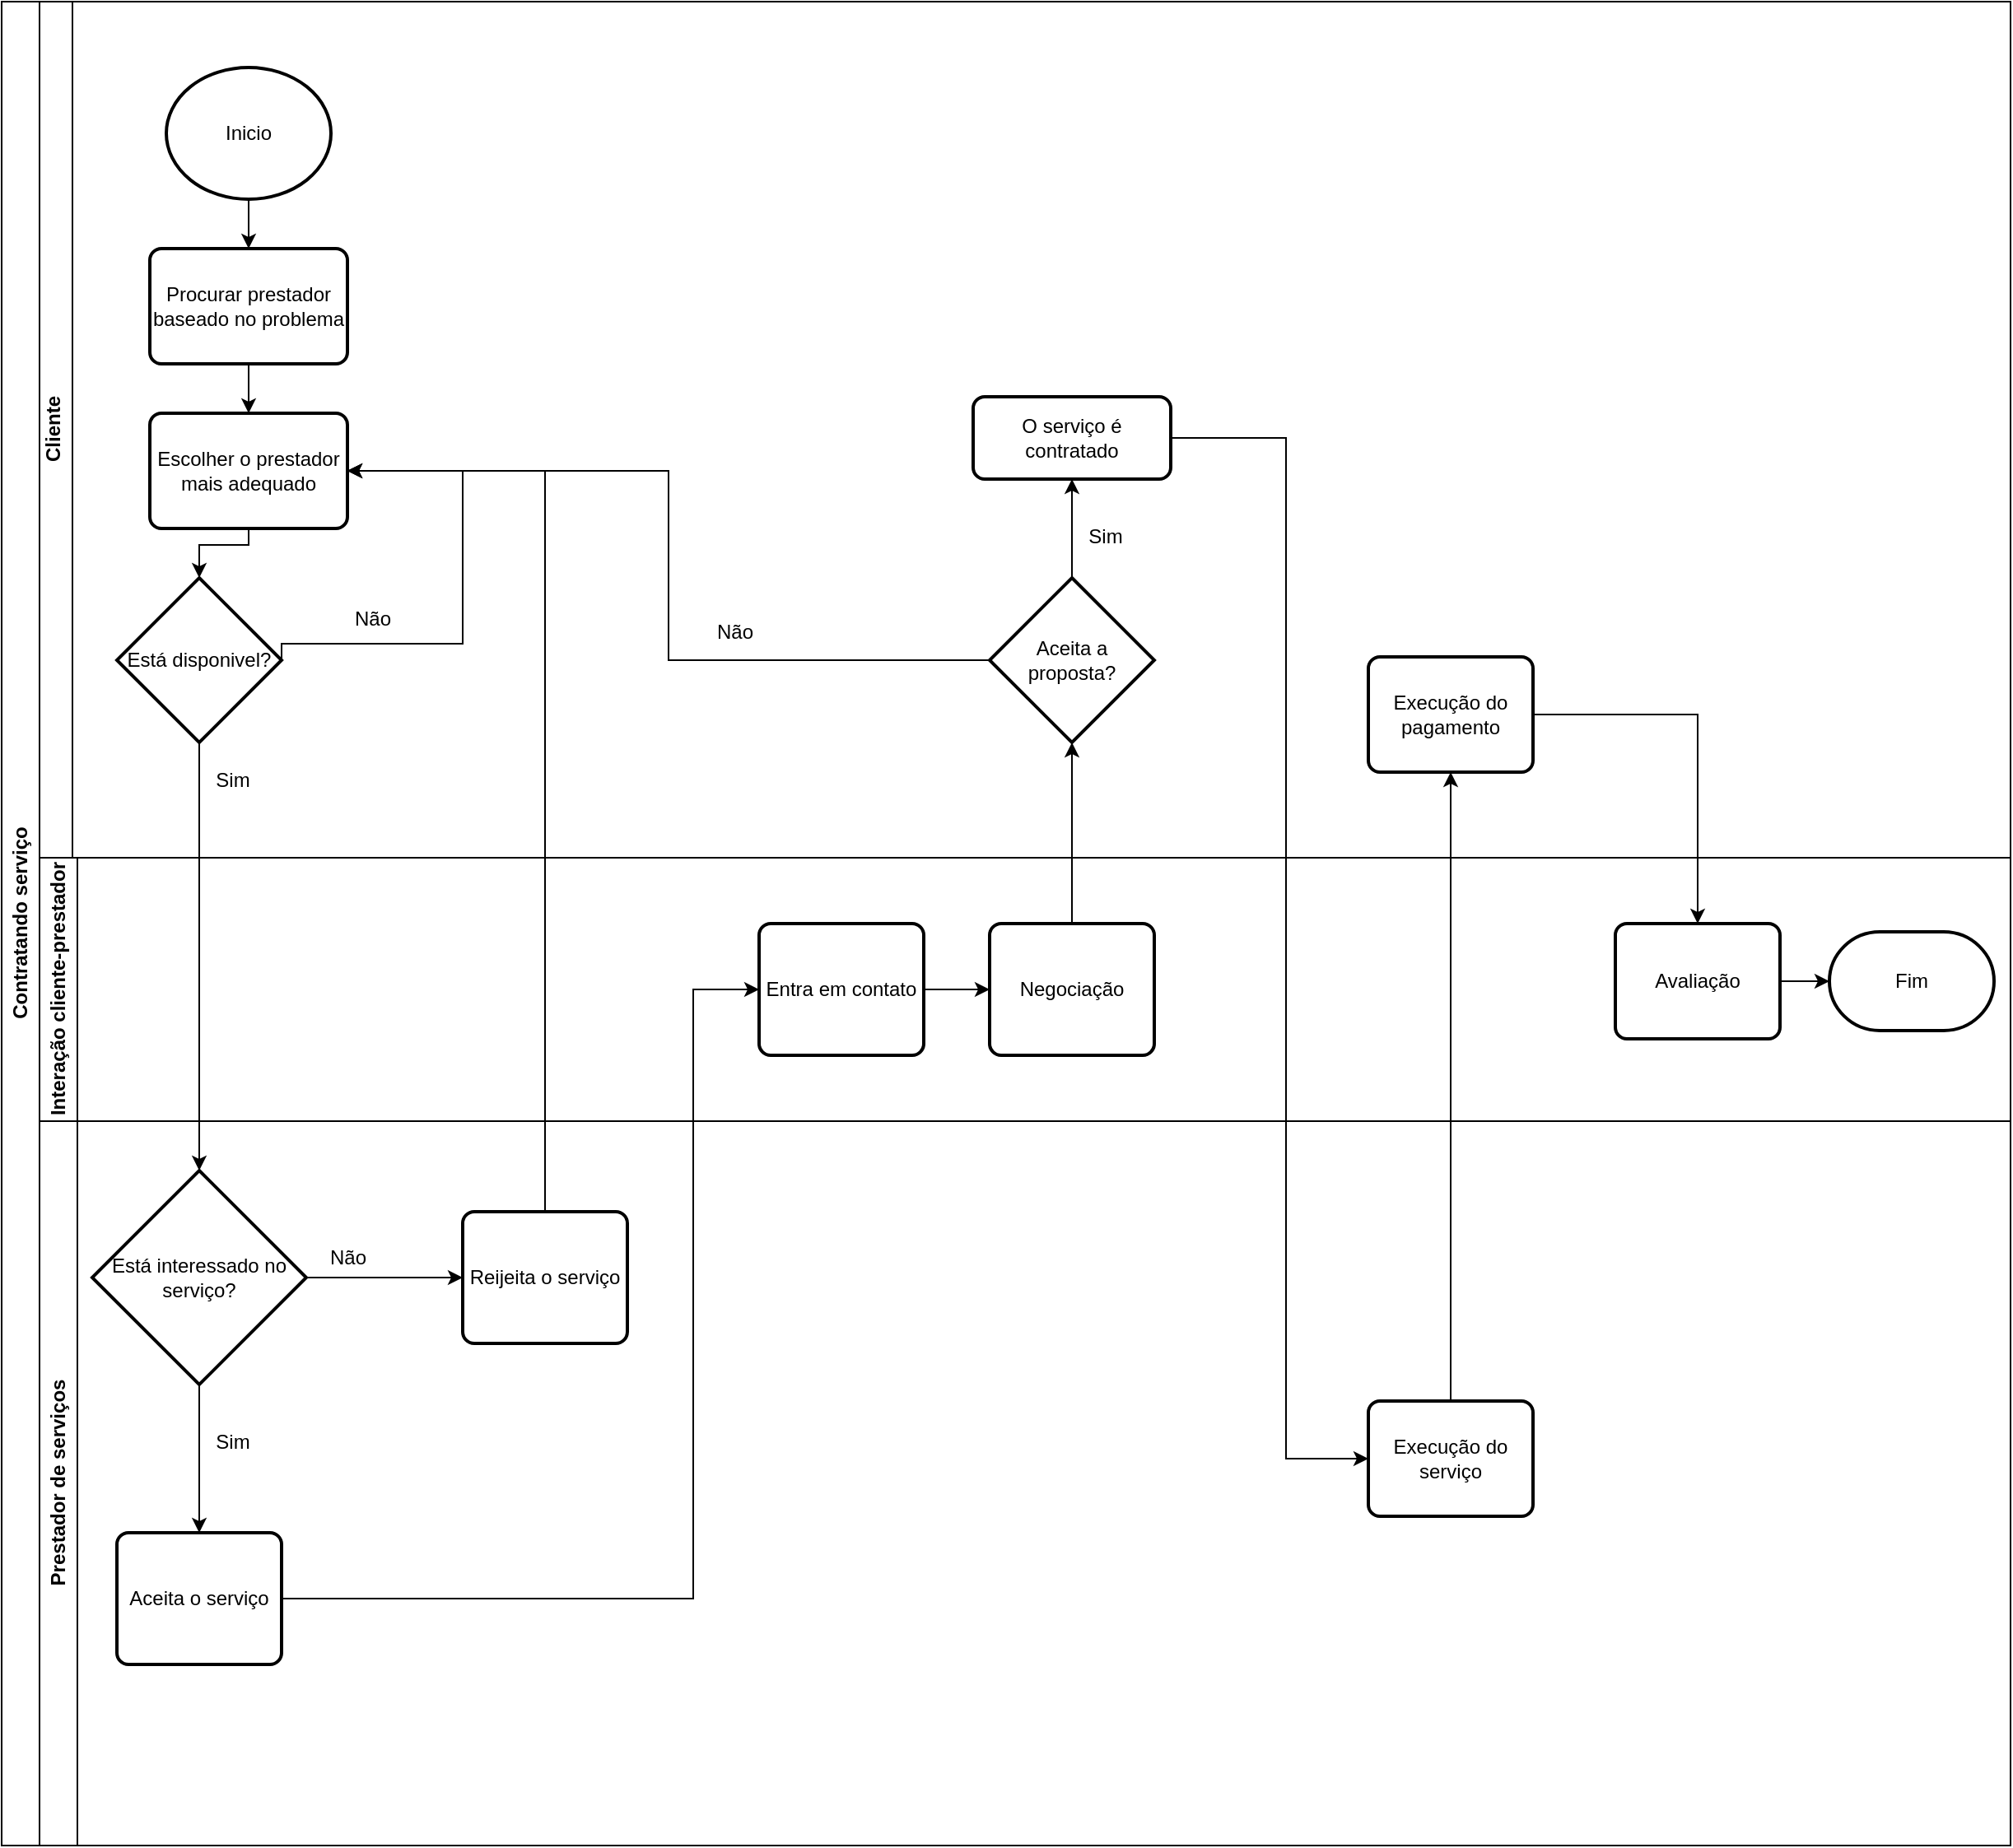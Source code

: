 <mxfile version="21.7.2" type="device">
  <diagram name="Página-1" id="Xf4vEBB5BmdewfGkl3Xf">
    <mxGraphModel dx="2311" dy="714" grid="1" gridSize="10" guides="1" tooltips="1" connect="1" arrows="1" fold="1" page="1" pageScale="1" pageWidth="827" pageHeight="1169" math="0" shadow="0">
      <root>
        <mxCell id="0" />
        <mxCell id="1" parent="0" />
        <mxCell id="1cdxyMH6VbMfA-oegolF-6" value="Cliente" style="swimlane;horizontal=0;whiteSpace=wrap;html=1;" parent="1" vertex="1">
          <mxGeometry width="1200" height="520" as="geometry" />
        </mxCell>
        <mxCell id="1cdxyMH6VbMfA-oegolF-20" value="Contratando serviço&lt;br&gt;" style="swimlane;horizontal=0;whiteSpace=wrap;html=1;" parent="1" vertex="1">
          <mxGeometry x="-20" width="1220" height="1120" as="geometry" />
        </mxCell>
        <mxCell id="1cdxyMH6VbMfA-oegolF-23" style="edgeStyle=orthogonalEdgeStyle;rounded=0;orthogonalLoop=1;jettySize=auto;html=1;" parent="1cdxyMH6VbMfA-oegolF-20" source="1cdxyMH6VbMfA-oegolF-1" target="1cdxyMH6VbMfA-oegolF-21" edge="1">
          <mxGeometry relative="1" as="geometry" />
        </mxCell>
        <mxCell id="1cdxyMH6VbMfA-oegolF-1" value="Inicio" style="strokeWidth=2;html=1;shape=mxgraph.flowchart.start_1;whiteSpace=wrap;" parent="1cdxyMH6VbMfA-oegolF-20" vertex="1">
          <mxGeometry x="100" y="40" width="100" height="80" as="geometry" />
        </mxCell>
        <mxCell id="1cdxyMH6VbMfA-oegolF-26" style="edgeStyle=orthogonalEdgeStyle;rounded=0;orthogonalLoop=1;jettySize=auto;html=1;entryX=0.5;entryY=0;entryDx=0;entryDy=0;" parent="1cdxyMH6VbMfA-oegolF-20" source="1cdxyMH6VbMfA-oegolF-21" target="1cdxyMH6VbMfA-oegolF-25" edge="1">
          <mxGeometry relative="1" as="geometry" />
        </mxCell>
        <mxCell id="1cdxyMH6VbMfA-oegolF-21" value="Procurar prestador baseado no problema" style="rounded=1;whiteSpace=wrap;html=1;absoluteArcSize=1;arcSize=14;strokeWidth=2;" parent="1cdxyMH6VbMfA-oegolF-20" vertex="1">
          <mxGeometry x="90" y="150" width="120" height="70" as="geometry" />
        </mxCell>
        <mxCell id="1cdxyMH6VbMfA-oegolF-28" style="edgeStyle=orthogonalEdgeStyle;rounded=0;orthogonalLoop=1;jettySize=auto;html=1;" parent="1cdxyMH6VbMfA-oegolF-20" source="1cdxyMH6VbMfA-oegolF-25" target="1cdxyMH6VbMfA-oegolF-27" edge="1">
          <mxGeometry relative="1" as="geometry">
            <Array as="points">
              <mxPoint x="150" y="330" />
              <mxPoint x="120" y="330" />
            </Array>
          </mxGeometry>
        </mxCell>
        <mxCell id="1cdxyMH6VbMfA-oegolF-25" value="Escolher o prestador mais adequado" style="rounded=1;whiteSpace=wrap;html=1;absoluteArcSize=1;arcSize=14;strokeWidth=2;" parent="1cdxyMH6VbMfA-oegolF-20" vertex="1">
          <mxGeometry x="90" y="250" width="120" height="70" as="geometry" />
        </mxCell>
        <mxCell id="1cdxyMH6VbMfA-oegolF-29" style="edgeStyle=orthogonalEdgeStyle;rounded=0;orthogonalLoop=1;jettySize=auto;html=1;entryX=1;entryY=0.5;entryDx=0;entryDy=0;exitX=1;exitY=0.5;exitDx=0;exitDy=0;exitPerimeter=0;" parent="1cdxyMH6VbMfA-oegolF-20" source="1cdxyMH6VbMfA-oegolF-27" target="1cdxyMH6VbMfA-oegolF-25" edge="1">
          <mxGeometry relative="1" as="geometry">
            <Array as="points">
              <mxPoint x="170" y="390" />
              <mxPoint x="280" y="390" />
              <mxPoint x="280" y="285" />
            </Array>
          </mxGeometry>
        </mxCell>
        <mxCell id="1cdxyMH6VbMfA-oegolF-27" value="Está disponivel?" style="strokeWidth=2;html=1;shape=mxgraph.flowchart.decision;whiteSpace=wrap;" parent="1cdxyMH6VbMfA-oegolF-20" vertex="1">
          <mxGeometry x="70" y="350" width="100" height="100" as="geometry" />
        </mxCell>
        <mxCell id="1cdxyMH6VbMfA-oegolF-30" value="Não" style="text;html=1;align=center;verticalAlign=middle;resizable=0;points=[];autosize=1;strokeColor=none;fillColor=none;" parent="1cdxyMH6VbMfA-oegolF-20" vertex="1">
          <mxGeometry x="200" y="360" width="50" height="30" as="geometry" />
        </mxCell>
        <mxCell id="1cdxyMH6VbMfA-oegolF-33" value="" style="edgeStyle=orthogonalEdgeStyle;rounded=0;orthogonalLoop=1;jettySize=auto;html=1;" parent="1cdxyMH6VbMfA-oegolF-20" source="1cdxyMH6VbMfA-oegolF-27" target="1cdxyMH6VbMfA-oegolF-32" edge="1">
          <mxGeometry relative="1" as="geometry">
            <mxPoint x="100" y="550" as="targetPoint" />
            <mxPoint x="100" y="450" as="sourcePoint" />
          </mxGeometry>
        </mxCell>
        <mxCell id="1cdxyMH6VbMfA-oegolF-34" value="Sim" style="text;html=1;align=center;verticalAlign=middle;resizable=0;points=[];autosize=1;strokeColor=none;fillColor=none;" parent="1cdxyMH6VbMfA-oegolF-20" vertex="1">
          <mxGeometry x="120" y="458" width="40" height="30" as="geometry" />
        </mxCell>
        <mxCell id="1cdxyMH6VbMfA-oegolF-49" style="edgeStyle=orthogonalEdgeStyle;rounded=0;orthogonalLoop=1;jettySize=auto;html=1;" parent="1cdxyMH6VbMfA-oegolF-20" source="1cdxyMH6VbMfA-oegolF-48" edge="1">
          <mxGeometry relative="1" as="geometry">
            <mxPoint x="650" y="450" as="targetPoint" />
          </mxGeometry>
        </mxCell>
        <mxCell id="1cdxyMH6VbMfA-oegolF-53" style="edgeStyle=orthogonalEdgeStyle;rounded=0;orthogonalLoop=1;jettySize=auto;html=1;entryX=1;entryY=0.5;entryDx=0;entryDy=0;" parent="1cdxyMH6VbMfA-oegolF-20" source="1cdxyMH6VbMfA-oegolF-51" target="1cdxyMH6VbMfA-oegolF-25" edge="1">
          <mxGeometry relative="1" as="geometry" />
        </mxCell>
        <mxCell id="1cdxyMH6VbMfA-oegolF-51" value="Aceita a proposta?" style="strokeWidth=2;html=1;shape=mxgraph.flowchart.decision;whiteSpace=wrap;" parent="1cdxyMH6VbMfA-oegolF-20" vertex="1">
          <mxGeometry x="600" y="350" width="100" height="100" as="geometry" />
        </mxCell>
        <mxCell id="1cdxyMH6VbMfA-oegolF-54" value="Não" style="text;html=1;align=center;verticalAlign=middle;resizable=0;points=[];autosize=1;strokeColor=none;fillColor=none;" parent="1cdxyMH6VbMfA-oegolF-20" vertex="1">
          <mxGeometry x="420" y="368" width="50" height="30" as="geometry" />
        </mxCell>
        <mxCell id="1cdxyMH6VbMfA-oegolF-57" style="edgeStyle=orthogonalEdgeStyle;rounded=0;orthogonalLoop=1;jettySize=auto;html=1;entryX=0;entryY=0.5;entryDx=0;entryDy=0;exitX=1;exitY=0.5;exitDx=0;exitDy=0;" parent="1cdxyMH6VbMfA-oegolF-20" source="1cdxyMH6VbMfA-oegolF-56" target="1cdxyMH6VbMfA-oegolF-58" edge="1">
          <mxGeometry relative="1" as="geometry">
            <mxPoint x="610" y="560" as="targetPoint" />
            <mxPoint x="570" y="265.059" as="sourcePoint" />
            <Array as="points">
              <mxPoint x="780" y="265" />
              <mxPoint x="780" y="885" />
            </Array>
          </mxGeometry>
        </mxCell>
        <mxCell id="1cdxyMH6VbMfA-oegolF-56" value="O serviço é contratado" style="rounded=1;whiteSpace=wrap;html=1;absoluteArcSize=1;arcSize=14;strokeWidth=2;" parent="1cdxyMH6VbMfA-oegolF-20" vertex="1">
          <mxGeometry x="590" y="240" width="120" height="50" as="geometry" />
        </mxCell>
        <mxCell id="1cdxyMH6VbMfA-oegolF-55" style="edgeStyle=orthogonalEdgeStyle;rounded=0;orthogonalLoop=1;jettySize=auto;html=1;" parent="1cdxyMH6VbMfA-oegolF-20" source="1cdxyMH6VbMfA-oegolF-51" target="1cdxyMH6VbMfA-oegolF-56" edge="1">
          <mxGeometry relative="1" as="geometry">
            <mxPoint x="650" y="280" as="targetPoint" />
          </mxGeometry>
        </mxCell>
        <mxCell id="1cdxyMH6VbMfA-oegolF-59" style="edgeStyle=orthogonalEdgeStyle;rounded=0;orthogonalLoop=1;jettySize=auto;html=1;entryX=0.5;entryY=1;entryDx=0;entryDy=0;" parent="1cdxyMH6VbMfA-oegolF-20" source="1cdxyMH6VbMfA-oegolF-58" target="1cdxyMH6VbMfA-oegolF-61" edge="1">
          <mxGeometry relative="1" as="geometry">
            <mxPoint x="690" y="480" as="targetPoint" />
          </mxGeometry>
        </mxCell>
        <mxCell id="1cdxyMH6VbMfA-oegolF-62" style="edgeStyle=orthogonalEdgeStyle;rounded=0;orthogonalLoop=1;jettySize=auto;html=1;entryX=0.5;entryY=0;entryDx=0;entryDy=0;" parent="1cdxyMH6VbMfA-oegolF-20" source="1cdxyMH6VbMfA-oegolF-61" target="1cdxyMH6VbMfA-oegolF-65" edge="1">
          <mxGeometry relative="1" as="geometry">
            <mxPoint x="690" y="360" as="targetPoint" />
          </mxGeometry>
        </mxCell>
        <mxCell id="1cdxyMH6VbMfA-oegolF-61" value="Execução do pagamento" style="rounded=1;whiteSpace=wrap;html=1;absoluteArcSize=1;arcSize=14;strokeWidth=2;" parent="1cdxyMH6VbMfA-oegolF-20" vertex="1">
          <mxGeometry x="830" y="398" width="100" height="70" as="geometry" />
        </mxCell>
        <mxCell id="1cdxyMH6VbMfA-oegolF-73" value="Sim" style="text;html=1;align=center;verticalAlign=middle;resizable=0;points=[];autosize=1;strokeColor=none;fillColor=none;" parent="1cdxyMH6VbMfA-oegolF-20" vertex="1">
          <mxGeometry x="650" y="310" width="40" height="30" as="geometry" />
        </mxCell>
        <mxCell id="1cdxyMH6VbMfA-oegolF-7" value="Prestador de serviços" style="swimlane;horizontal=0;whiteSpace=wrap;html=1;" parent="1cdxyMH6VbMfA-oegolF-20" vertex="1">
          <mxGeometry x="23" y="680" width="1197" height="440" as="geometry" />
        </mxCell>
        <mxCell id="1cdxyMH6VbMfA-oegolF-35" style="edgeStyle=orthogonalEdgeStyle;rounded=0;orthogonalLoop=1;jettySize=auto;html=1;entryX=0;entryY=0.5;entryDx=0;entryDy=0;" parent="1cdxyMH6VbMfA-oegolF-7" source="1cdxyMH6VbMfA-oegolF-32" target="1cdxyMH6VbMfA-oegolF-36" edge="1">
          <mxGeometry relative="1" as="geometry">
            <mxPoint x="227" y="95" as="targetPoint" />
          </mxGeometry>
        </mxCell>
        <mxCell id="1cdxyMH6VbMfA-oegolF-39" style="edgeStyle=orthogonalEdgeStyle;rounded=0;orthogonalLoop=1;jettySize=auto;html=1;" parent="1cdxyMH6VbMfA-oegolF-7" source="1cdxyMH6VbMfA-oegolF-32" edge="1">
          <mxGeometry relative="1" as="geometry">
            <mxPoint x="97" y="250" as="targetPoint" />
          </mxGeometry>
        </mxCell>
        <mxCell id="1cdxyMH6VbMfA-oegolF-32" value="Está interessado no serviço?" style="strokeWidth=2;html=1;shape=mxgraph.flowchart.decision;whiteSpace=wrap;" parent="1cdxyMH6VbMfA-oegolF-7" vertex="1">
          <mxGeometry x="32" y="30" width="130" height="130" as="geometry" />
        </mxCell>
        <mxCell id="1cdxyMH6VbMfA-oegolF-36" value="Reijeita o serviço" style="rounded=1;whiteSpace=wrap;html=1;absoluteArcSize=1;arcSize=14;strokeWidth=2;" parent="1cdxyMH6VbMfA-oegolF-7" vertex="1">
          <mxGeometry x="257" y="55" width="100" height="80" as="geometry" />
        </mxCell>
        <mxCell id="1cdxyMH6VbMfA-oegolF-42" value="Aceita o serviço" style="rounded=1;whiteSpace=wrap;html=1;absoluteArcSize=1;arcSize=14;strokeWidth=2;" parent="1cdxyMH6VbMfA-oegolF-7" vertex="1">
          <mxGeometry x="47" y="250" width="100" height="80" as="geometry" />
        </mxCell>
        <mxCell id="1cdxyMH6VbMfA-oegolF-52" value="Sim" style="text;html=1;align=center;verticalAlign=middle;resizable=0;points=[];autosize=1;strokeColor=none;fillColor=none;" parent="1cdxyMH6VbMfA-oegolF-7" vertex="1">
          <mxGeometry x="97" y="180" width="40" height="30" as="geometry" />
        </mxCell>
        <mxCell id="1cdxyMH6VbMfA-oegolF-58" value="Execução do serviço" style="rounded=1;whiteSpace=wrap;html=1;absoluteArcSize=1;arcSize=14;strokeWidth=2;" parent="1cdxyMH6VbMfA-oegolF-7" vertex="1">
          <mxGeometry x="807" y="170" width="100" height="70" as="geometry" />
        </mxCell>
        <mxCell id="1cdxyMH6VbMfA-oegolF-37" value="Não" style="text;html=1;align=center;verticalAlign=middle;resizable=0;points=[];autosize=1;strokeColor=none;fillColor=none;" parent="1cdxyMH6VbMfA-oegolF-7" vertex="1">
          <mxGeometry x="162" y="68" width="50" height="30" as="geometry" />
        </mxCell>
        <mxCell id="1cdxyMH6VbMfA-oegolF-38" style="edgeStyle=orthogonalEdgeStyle;rounded=0;orthogonalLoop=1;jettySize=auto;html=1;entryX=1;entryY=0.5;entryDx=0;entryDy=0;exitX=0.5;exitY=0;exitDx=0;exitDy=0;" parent="1cdxyMH6VbMfA-oegolF-7" source="1cdxyMH6VbMfA-oegolF-36" target="1cdxyMH6VbMfA-oegolF-25" edge="1">
          <mxGeometry relative="1" as="geometry">
            <Array as="points">
              <mxPoint x="307" y="-395" />
            </Array>
          </mxGeometry>
        </mxCell>
        <mxCell id="1cdxyMH6VbMfA-oegolF-79" value="Interação cliente-prestador" style="swimlane;horizontal=0;whiteSpace=wrap;html=1;" parent="1cdxyMH6VbMfA-oegolF-20" vertex="1">
          <mxGeometry x="23" y="520" width="1197" height="160" as="geometry" />
        </mxCell>
        <mxCell id="1cdxyMH6VbMfA-oegolF-45" value="Entra em contato" style="rounded=1;whiteSpace=wrap;html=1;absoluteArcSize=1;arcSize=14;strokeWidth=2;" parent="1cdxyMH6VbMfA-oegolF-79" vertex="1">
          <mxGeometry x="437" y="40" width="100" height="80" as="geometry" />
        </mxCell>
        <mxCell id="1cdxyMH6VbMfA-oegolF-48" value="Negociação" style="rounded=1;whiteSpace=wrap;html=1;absoluteArcSize=1;arcSize=14;strokeWidth=2;" parent="1cdxyMH6VbMfA-oegolF-79" vertex="1">
          <mxGeometry x="577" y="40" width="100" height="80" as="geometry" />
        </mxCell>
        <mxCell id="1cdxyMH6VbMfA-oegolF-46" style="edgeStyle=orthogonalEdgeStyle;rounded=0;orthogonalLoop=1;jettySize=auto;html=1;entryX=0;entryY=0.5;entryDx=0;entryDy=0;exitX=1;exitY=0.5;exitDx=0;exitDy=0;" parent="1cdxyMH6VbMfA-oegolF-79" source="1cdxyMH6VbMfA-oegolF-45" target="1cdxyMH6VbMfA-oegolF-48" edge="1">
          <mxGeometry relative="1" as="geometry">
            <mxPoint x="527" y="370" as="targetPoint" />
            <mxPoint x="447" y="80.0" as="sourcePoint" />
          </mxGeometry>
        </mxCell>
        <mxCell id="1cdxyMH6VbMfA-oegolF-65" value="Avaliação" style="rounded=1;whiteSpace=wrap;html=1;absoluteArcSize=1;arcSize=14;strokeWidth=2;" parent="1cdxyMH6VbMfA-oegolF-79" vertex="1">
          <mxGeometry x="957" y="40" width="100" height="70" as="geometry" />
        </mxCell>
        <mxCell id="1cdxyMH6VbMfA-oegolF-70" value="Fim" style="strokeWidth=2;html=1;shape=mxgraph.flowchart.terminator;whiteSpace=wrap;" parent="1cdxyMH6VbMfA-oegolF-79" vertex="1">
          <mxGeometry x="1087" y="45" width="100" height="60" as="geometry" />
        </mxCell>
        <mxCell id="1cdxyMH6VbMfA-oegolF-71" style="edgeStyle=orthogonalEdgeStyle;rounded=0;orthogonalLoop=1;jettySize=auto;html=1;entryX=0;entryY=0.5;entryDx=0;entryDy=0;entryPerimeter=0;" parent="1cdxyMH6VbMfA-oegolF-79" source="1cdxyMH6VbMfA-oegolF-65" target="1cdxyMH6VbMfA-oegolF-70" edge="1">
          <mxGeometry relative="1" as="geometry" />
        </mxCell>
        <mxCell id="1cdxyMH6VbMfA-oegolF-43" style="edgeStyle=orthogonalEdgeStyle;rounded=0;orthogonalLoop=1;jettySize=auto;html=1;entryX=0;entryY=0.5;entryDx=0;entryDy=0;" parent="1cdxyMH6VbMfA-oegolF-20" source="1cdxyMH6VbMfA-oegolF-42" target="1cdxyMH6VbMfA-oegolF-45" edge="1">
          <mxGeometry relative="1" as="geometry">
            <mxPoint x="260" y="970" as="targetPoint" />
            <Array as="points">
              <mxPoint x="420" y="970" />
              <mxPoint x="420" y="600" />
            </Array>
          </mxGeometry>
        </mxCell>
      </root>
    </mxGraphModel>
  </diagram>
</mxfile>
